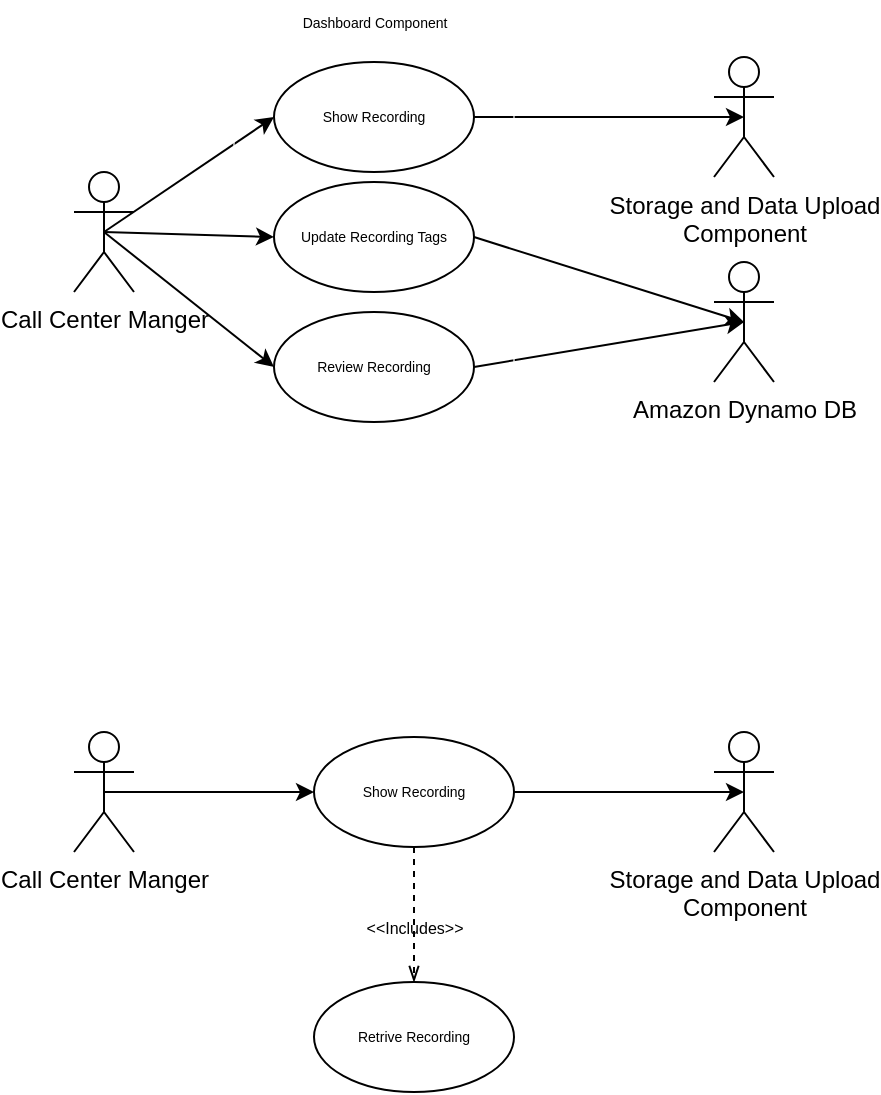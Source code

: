 <mxfile>
    <diagram id="-eEEoOLx1pcR4T_B0fHX" name="Page-1">
        <mxGraphModel dx="863" dy="764" grid="1" gridSize="10" guides="1" tooltips="1" connect="1" arrows="1" fold="1" page="1" pageScale="1" pageWidth="850" pageHeight="1100" math="0" shadow="0">
            <root>
                <mxCell id="0"/>
                <mxCell id="1" parent="0"/>
                <mxCell id="2" style="edgeStyle=none;html=1;exitX=0.5;exitY=0.5;exitDx=0;exitDy=0;exitPerimeter=0;entryX=0;entryY=0.5;entryDx=0;entryDy=0;fontSize=7;" edge="1" parent="1" source="14" target="6">
                    <mxGeometry relative="1" as="geometry"/>
                </mxCell>
                <mxCell id="5" style="edgeStyle=none;html=1;exitX=1;exitY=0.5;exitDx=0;exitDy=0;entryX=0.5;entryY=0.5;entryDx=0;entryDy=0;entryPerimeter=0;fontSize=7;" edge="1" parent="1" source="6" target="10">
                    <mxGeometry relative="1" as="geometry"/>
                </mxCell>
                <mxCell id="6" value="Show Recording" style="ellipse;fontSize=7;fillColor=none;" vertex="1" parent="1">
                    <mxGeometry x="150" y="40" width="100" height="55" as="geometry"/>
                </mxCell>
                <mxCell id="8" style="edgeStyle=none;html=1;exitX=1;exitY=0.5;exitDx=0;exitDy=0;entryX=0.5;entryY=0.5;entryDx=0;entryDy=0;entryPerimeter=0;" edge="1" parent="1" source="9" target="15">
                    <mxGeometry relative="1" as="geometry"/>
                </mxCell>
                <mxCell id="9" value="Review Recording" style="ellipse;fontSize=7;fillColor=none;" vertex="1" parent="1">
                    <mxGeometry x="150" y="165" width="100" height="55" as="geometry"/>
                </mxCell>
                <mxCell id="10" value="Storage and Data Upload &lt;br&gt;Component" style="shape=umlActor;verticalLabelPosition=bottom;verticalAlign=top;html=1;fillColor=none;" vertex="1" parent="1">
                    <mxGeometry x="370" y="37.5" width="30" height="60" as="geometry"/>
                </mxCell>
                <mxCell id="12" value="Dashboard Component" style="html=1;align=center;verticalAlign=top;rounded=1;absoluteArcSize=1;arcSize=10;dashed=0;fontSize=7;glass=0;opacity=60;strokeColor=#FFFFFF;fillColor=none;" vertex="1" parent="1">
                    <mxGeometry x="130" y="10" width="140" height="230" as="geometry"/>
                </mxCell>
                <mxCell id="13" style="edgeStyle=none;html=1;exitX=0.5;exitY=0.5;exitDx=0;exitDy=0;exitPerimeter=0;entryX=0;entryY=0.5;entryDx=0;entryDy=0;" edge="1" parent="1" source="14" target="17">
                    <mxGeometry relative="1" as="geometry"/>
                </mxCell>
                <mxCell id="18" style="edgeStyle=none;html=1;exitX=0.5;exitY=0.5;exitDx=0;exitDy=0;exitPerimeter=0;entryX=0;entryY=0.5;entryDx=0;entryDy=0;" edge="1" parent="1" source="14" target="9">
                    <mxGeometry relative="1" as="geometry"/>
                </mxCell>
                <mxCell id="14" value="Call Center Manger" style="shape=umlActor;verticalLabelPosition=bottom;verticalAlign=top;html=1;fillColor=none;" vertex="1" parent="1">
                    <mxGeometry x="50" y="95" width="30" height="60" as="geometry"/>
                </mxCell>
                <mxCell id="15" value="Amazon Dynamo DB" style="shape=umlActor;verticalLabelPosition=bottom;verticalAlign=top;html=1;fillColor=none;" vertex="1" parent="1">
                    <mxGeometry x="370" y="140" width="30" height="60" as="geometry"/>
                </mxCell>
                <mxCell id="16" style="edgeStyle=none;html=1;exitX=1;exitY=0.5;exitDx=0;exitDy=0;entryX=0.5;entryY=0.5;entryDx=0;entryDy=0;entryPerimeter=0;" edge="1" parent="1" source="17" target="15">
                    <mxGeometry relative="1" as="geometry"/>
                </mxCell>
                <mxCell id="17" value="Update Recording Tags" style="ellipse;fontSize=7;fillColor=none;" vertex="1" parent="1">
                    <mxGeometry x="150" y="100" width="100" height="55" as="geometry"/>
                </mxCell>
                <mxCell id="19" style="edgeStyle=none;html=1;exitX=0.5;exitY=0.5;exitDx=0;exitDy=0;exitPerimeter=0;entryX=0;entryY=0.5;entryDx=0;entryDy=0;fontSize=7;" edge="1" parent="1" source="28" target="21">
                    <mxGeometry relative="1" as="geometry"/>
                </mxCell>
                <mxCell id="20" style="edgeStyle=none;html=1;exitX=1;exitY=0.5;exitDx=0;exitDy=0;entryX=0.5;entryY=0.5;entryDx=0;entryDy=0;entryPerimeter=0;fontSize=7;" edge="1" parent="1" source="21" target="24">
                    <mxGeometry relative="1" as="geometry"/>
                </mxCell>
                <mxCell id="21" value="Show Recording" style="ellipse;fontSize=7;fillColor=none;" vertex="1" parent="1">
                    <mxGeometry x="170" y="377.5" width="100" height="55" as="geometry"/>
                </mxCell>
                <mxCell id="24" value="Storage and Data Upload &lt;br&gt;Component" style="shape=umlActor;verticalLabelPosition=bottom;verticalAlign=top;html=1;fillColor=none;" vertex="1" parent="1">
                    <mxGeometry x="370" y="375" width="30" height="60" as="geometry"/>
                </mxCell>
                <mxCell id="28" value="Call Center Manger" style="shape=umlActor;verticalLabelPosition=bottom;verticalAlign=top;html=1;fillColor=none;" vertex="1" parent="1">
                    <mxGeometry x="50" y="375" width="30" height="60" as="geometry"/>
                </mxCell>
                <mxCell id="32" style="edgeStyle=none;html=1;exitX=0.5;exitY=1;exitDx=0;exitDy=0;dashed=1;endArrow=openThin;endFill=0;" edge="1" parent="1" source="21">
                    <mxGeometry relative="1" as="geometry">
                        <mxPoint x="219.66" y="472" as="sourcePoint"/>
                        <mxPoint x="220" y="500" as="targetPoint"/>
                    </mxGeometry>
                </mxCell>
                <mxCell id="33" value="&lt;font style=&quot;font-size: 8px&quot;&gt;&amp;lt;&amp;lt;Includes&amp;gt;&amp;gt;&lt;/font&gt;" style="edgeLabel;html=1;align=center;verticalAlign=middle;resizable=0;points=[];labelBackgroundColor=none;" vertex="1" connectable="0" parent="32">
                    <mxGeometry x="0.154" relative="1" as="geometry">
                        <mxPoint as="offset"/>
                    </mxGeometry>
                </mxCell>
                <mxCell id="34" value="Retrive Recording" style="ellipse;fontSize=7;fillColor=none;" vertex="1" parent="1">
                    <mxGeometry x="170" y="500" width="100" height="55" as="geometry"/>
                </mxCell>
            </root>
        </mxGraphModel>
    </diagram>
</mxfile>